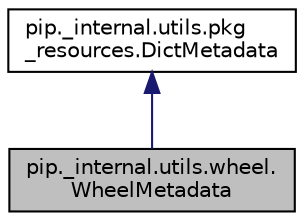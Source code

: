 digraph "pip._internal.utils.wheel.WheelMetadata"
{
 // LATEX_PDF_SIZE
  edge [fontname="Helvetica",fontsize="10",labelfontname="Helvetica",labelfontsize="10"];
  node [fontname="Helvetica",fontsize="10",shape=record];
  Node1 [label="pip._internal.utils.wheel.\lWheelMetadata",height=0.2,width=0.4,color="black", fillcolor="grey75", style="filled", fontcolor="black",tooltip=" "];
  Node2 -> Node1 [dir="back",color="midnightblue",fontsize="10",style="solid",fontname="Helvetica"];
  Node2 [label="pip._internal.utils.pkg\l_resources.DictMetadata",height=0.2,width=0.4,color="black", fillcolor="white", style="filled",URL="$classpip_1_1__internal_1_1utils_1_1pkg__resources_1_1_dict_metadata.html",tooltip=" "];
}
